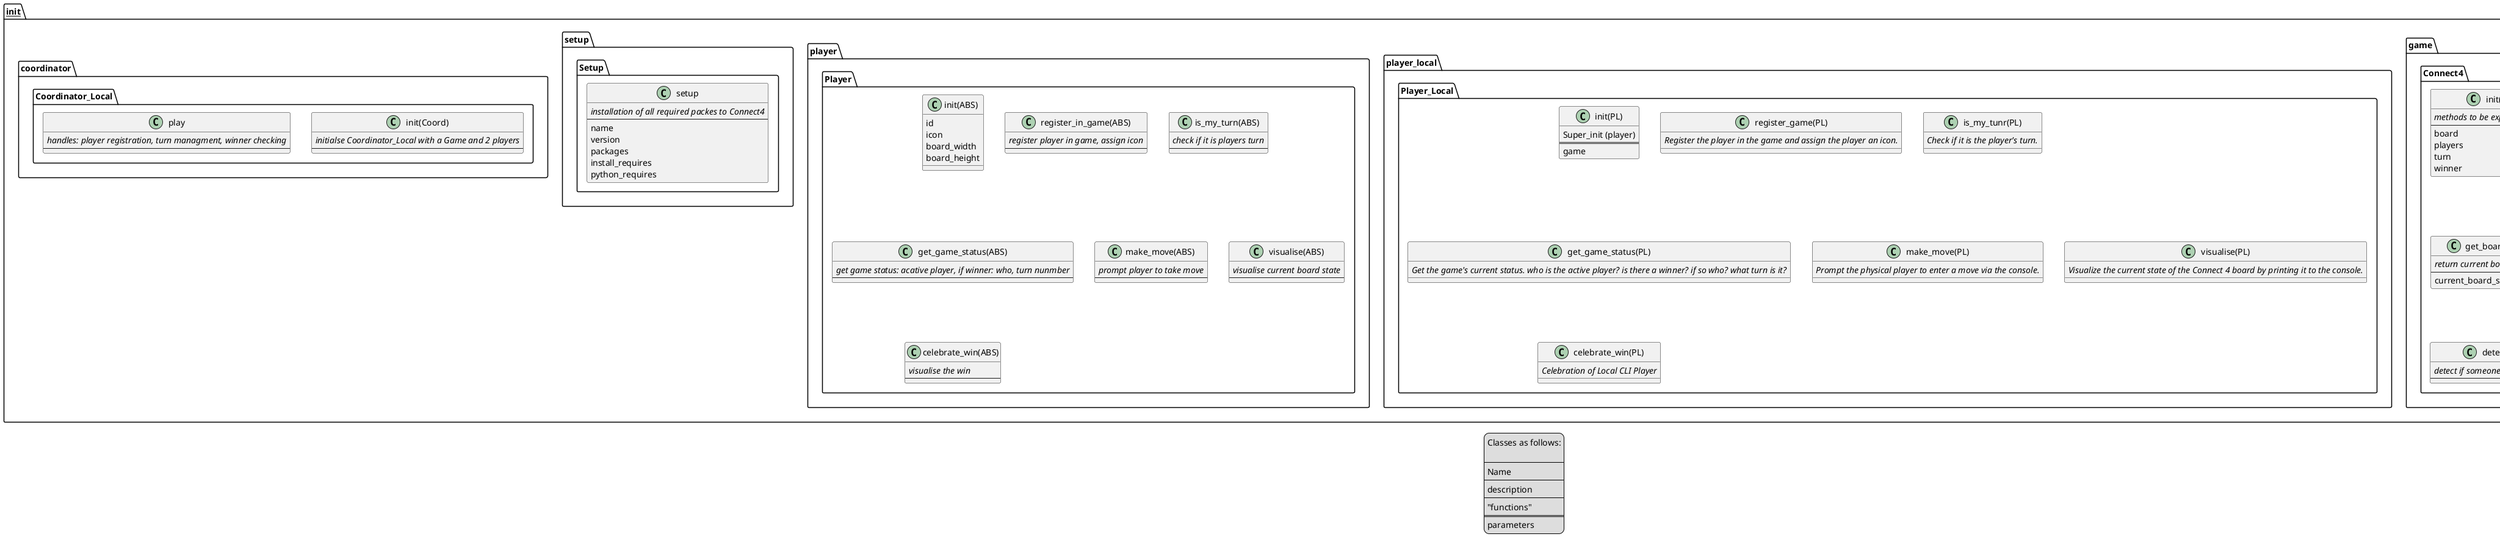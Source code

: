 @startuml

legend
Classes as follows:

----
Name
----
description
----
"functions"
====
parameters
end legend


package __init__ {
    package game {
        package Connect4 {
            class init(C4) {
                methods to be exposed to API {abstract}
                ----
                board
                players
                turn
                winner
            }

            class get_status(C4) {
                get statuses {abstract}
                ----
                active_player
                winner_check
                turn_count
            }

            class register_player(C4) {
                register player{abstract}
                ----
                player_icon
                ====
                player_UUID
            }

            class get_board(C4) {
                return current board state{abstract}
                ----
                current_board_state
            }

            class check_move(C4) {
                check move of certain player is legal: if yes: request move{abstract}
                ----
                move_legal
                ====
                column
                player
            }

            class update_status(C4) {
                update all values for status atfer each succesful move {abstract}
                ----
                active_player
                active_ID
                winner
                turn_number
            }

            class detetct_win(C4) {
                detect if someone has won the game{abstract}
                ----
            }
        }
    }

    package player_local {
        package Player_Local {
            class init(PL) {
                Super_init (player)
                ====
                game
            }

            class register_game(PL) {
                Register the player in the game and assign the player an icon. {abstract}
            }

            class is_my_tunr(PL) {
                Check if it is the player's turn. {abstract}
            }

            class get_game_status(PL) {
                        Get the game's current status. who is the active player? is there a winner? if so who? what turn is it? {abstract}
            }

            class make_move(PL) {
                Prompt the physical player to enter a move via the console. {abstract}
            }

            class visualise(PL) {
                Visualize the current state of the Connect 4 board by printing it to the console. {abstract}
            }

            class celebrate_win(PL) {
                Celebration of Local CLI Player {abstract}
            }

        }
    }
    

    package player {
        package Player {
            class init(ABS) {
                id
                icon
                board_width
                board_height
            }

            class register_in_game(ABS) {
                register player in game, assign icon {abstract}
                ----
            }

            class is_my_turn(ABS) {
                check if it is players turn {abstract}
                ----
            }

            class get_game_status(ABS) {
                get game status: acative player, if winner: who, turn nunmber {abstract}
                ----
            }

            class make_move(ABS) {
                prompt player to take move {abstract}
                ----
            }

            class visualise(ABS) {
                visualise current board state {abstract}
                ----
            }

            class celebrate_win(ABS) {
                visualise the win {abstract}
                ----
            }
        }
    }

    package setup {
        package Setup {
            class setup {
                installation of all required packes to Connect4 {abstract}
                ----
                name
                version
                packages
                install_requires
                python_requires
            }
        }
    }

    package coordinator {
        package Coordinator_Local {
            class init(Coord) {
            initialse Coordinator_Local with a Game and 2 players {abstract}
            ----
            }

            class play {
                handles: player registration, turn managment, winner checking {abstract}
                ----
            }
        }
    }
}

@enduml
